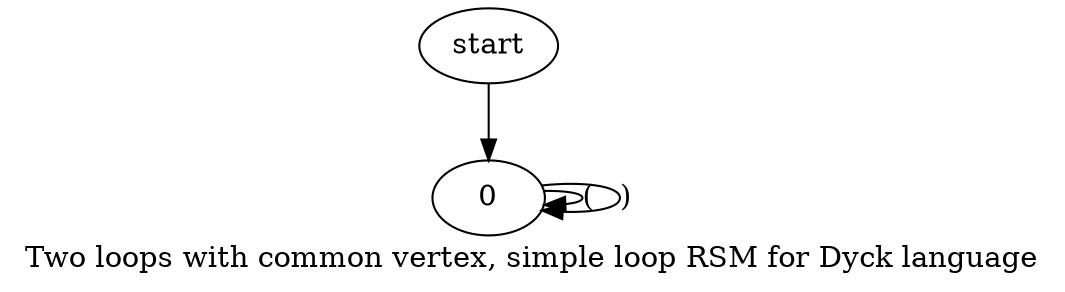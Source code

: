 digraph Input {
    label="Two loops with common vertex, simple loop RSM for Dyck language"
    start -> 0;
	0 -> 0 [label = "("];
	0 -> 0 [label = ")"];
}